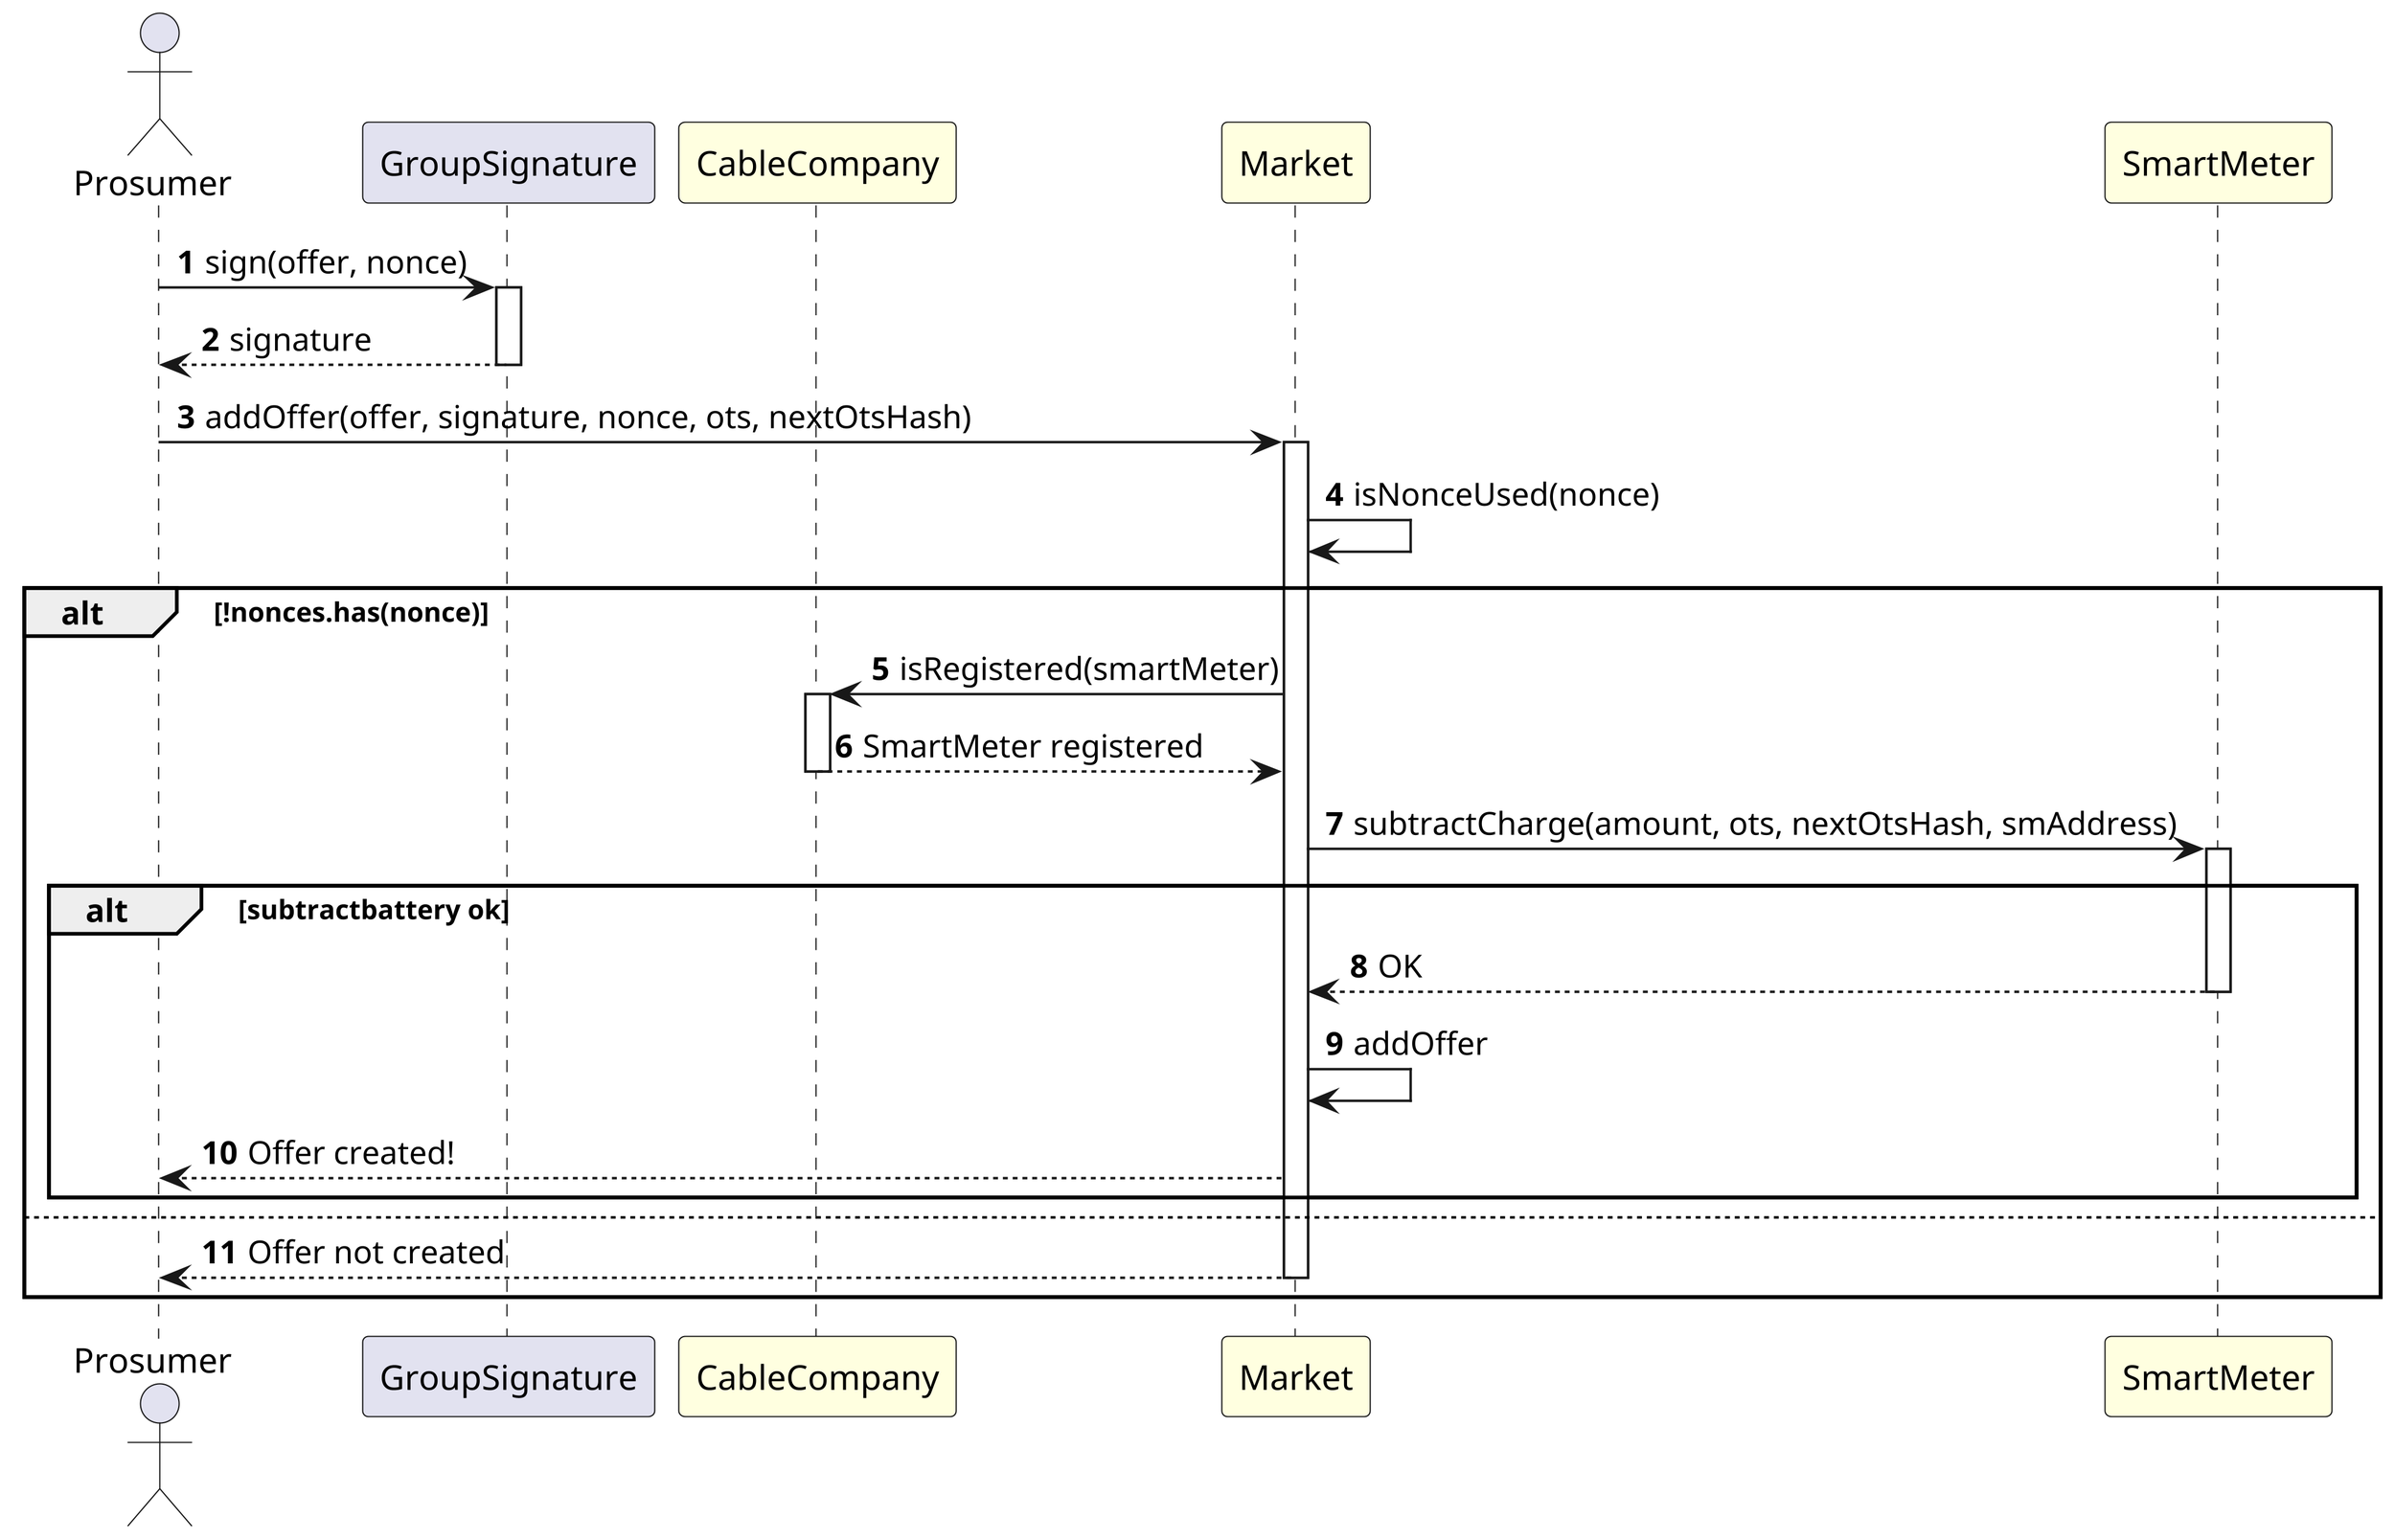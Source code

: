 @startuml AddOffer
actor Prosumer
participant GroupSignature
participant CableCompany #LightYellow
participant Market #LightYellow
participant SmartMeter #LightYellow

skinparam dpi 400

autonumber

Prosumer -> GroupSignature ++: sign(offer, nonce)
GroupSignature --> Prosumer --: signature

Prosumer -> Market ++: addOffer(offer, signature, nonce, ots, nextOtsHash)
Market -> Market: isNonceUsed(nonce)
alt !nonces.has(nonce)
Market -> CableCompany ++: isRegistered(smartMeter)
CableCompany --> Market --: SmartMeter registered

Market -> SmartMeter ++: subtractCharge(amount, ots, nextOtsHash, smAddress)
alt subtractbattery ok
SmartMeter --> Market --: OK
Market -> Market: addOffer
Market --> Prosumer: Offer created!
end 
else
Market --> Prosumer --: Offer not created
end

@enduml
